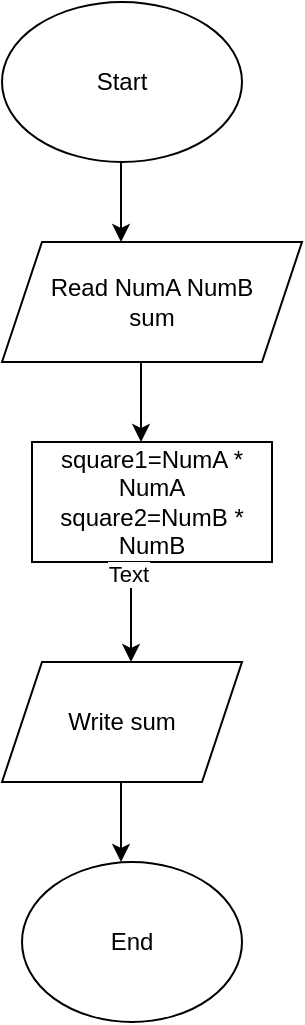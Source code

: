 <mxfile version="21.6.5" type="github">
  <diagram name="Page-1" id="JlTvGkp00BZU2TSiGvJY">
    <mxGraphModel dx="880" dy="462" grid="1" gridSize="10" guides="1" tooltips="1" connect="1" arrows="1" fold="1" page="1" pageScale="1" pageWidth="850" pageHeight="1100" math="0" shadow="0">
      <root>
        <mxCell id="0" />
        <mxCell id="1" parent="0" />
        <mxCell id="GSBvxBycBUxDbn8n1P3E-1" value="Start" style="ellipse;whiteSpace=wrap;html=1;" vertex="1" parent="1">
          <mxGeometry x="400" y="10" width="120" height="80" as="geometry" />
        </mxCell>
        <mxCell id="GSBvxBycBUxDbn8n1P3E-2" value="Read NumA NumB&lt;br&gt;sum" style="shape=parallelogram;perimeter=parallelogramPerimeter;whiteSpace=wrap;html=1;fixedSize=1;" vertex="1" parent="1">
          <mxGeometry x="400" y="130" width="150" height="60" as="geometry" />
        </mxCell>
        <mxCell id="GSBvxBycBUxDbn8n1P3E-3" value="square1=NumA * NumA&lt;br&gt;square2=NumB * NumB" style="rounded=0;whiteSpace=wrap;html=1;" vertex="1" parent="1">
          <mxGeometry x="415" y="230" width="120" height="60" as="geometry" />
        </mxCell>
        <mxCell id="GSBvxBycBUxDbn8n1P3E-5" value="" style="endArrow=classic;html=1;rounded=0;" edge="1" parent="1">
          <mxGeometry width="50" height="50" relative="1" as="geometry">
            <mxPoint x="459.5" y="90" as="sourcePoint" />
            <mxPoint x="459.5" y="130" as="targetPoint" />
            <Array as="points">
              <mxPoint x="459.5" y="110" />
            </Array>
          </mxGeometry>
        </mxCell>
        <mxCell id="GSBvxBycBUxDbn8n1P3E-6" value="" style="endArrow=classic;html=1;rounded=0;" edge="1" parent="1">
          <mxGeometry width="50" height="50" relative="1" as="geometry">
            <mxPoint x="469.5" y="190" as="sourcePoint" />
            <mxPoint x="469.5" y="230" as="targetPoint" />
          </mxGeometry>
        </mxCell>
        <mxCell id="GSBvxBycBUxDbn8n1P3E-7" value="Write sum" style="shape=parallelogram;perimeter=parallelogramPerimeter;whiteSpace=wrap;html=1;fixedSize=1;" vertex="1" parent="1">
          <mxGeometry x="400" y="340" width="120" height="60" as="geometry" />
        </mxCell>
        <mxCell id="GSBvxBycBUxDbn8n1P3E-8" value="" style="endArrow=classic;html=1;rounded=0;" edge="1" parent="1">
          <mxGeometry width="50" height="50" relative="1" as="geometry">
            <mxPoint x="464.5" y="290" as="sourcePoint" />
            <mxPoint x="464.5" y="340" as="targetPoint" />
            <Array as="points">
              <mxPoint x="464.5" y="310" />
            </Array>
          </mxGeometry>
        </mxCell>
        <mxCell id="GSBvxBycBUxDbn8n1P3E-9" value="Text" style="edgeLabel;html=1;align=center;verticalAlign=middle;resizable=0;points=[];" vertex="1" connectable="0" parent="GSBvxBycBUxDbn8n1P3E-8">
          <mxGeometry x="-0.76" y="-2" relative="1" as="geometry">
            <mxPoint as="offset" />
          </mxGeometry>
        </mxCell>
        <mxCell id="GSBvxBycBUxDbn8n1P3E-10" value="End" style="ellipse;whiteSpace=wrap;html=1;" vertex="1" parent="1">
          <mxGeometry x="410" y="440" width="110" height="80" as="geometry" />
        </mxCell>
        <mxCell id="GSBvxBycBUxDbn8n1P3E-15" value="" style="endArrow=classic;html=1;rounded=0;" edge="1" parent="1">
          <mxGeometry width="50" height="50" relative="1" as="geometry">
            <mxPoint x="459.5" y="400" as="sourcePoint" />
            <mxPoint x="459.5" y="440" as="targetPoint" />
          </mxGeometry>
        </mxCell>
      </root>
    </mxGraphModel>
  </diagram>
</mxfile>
